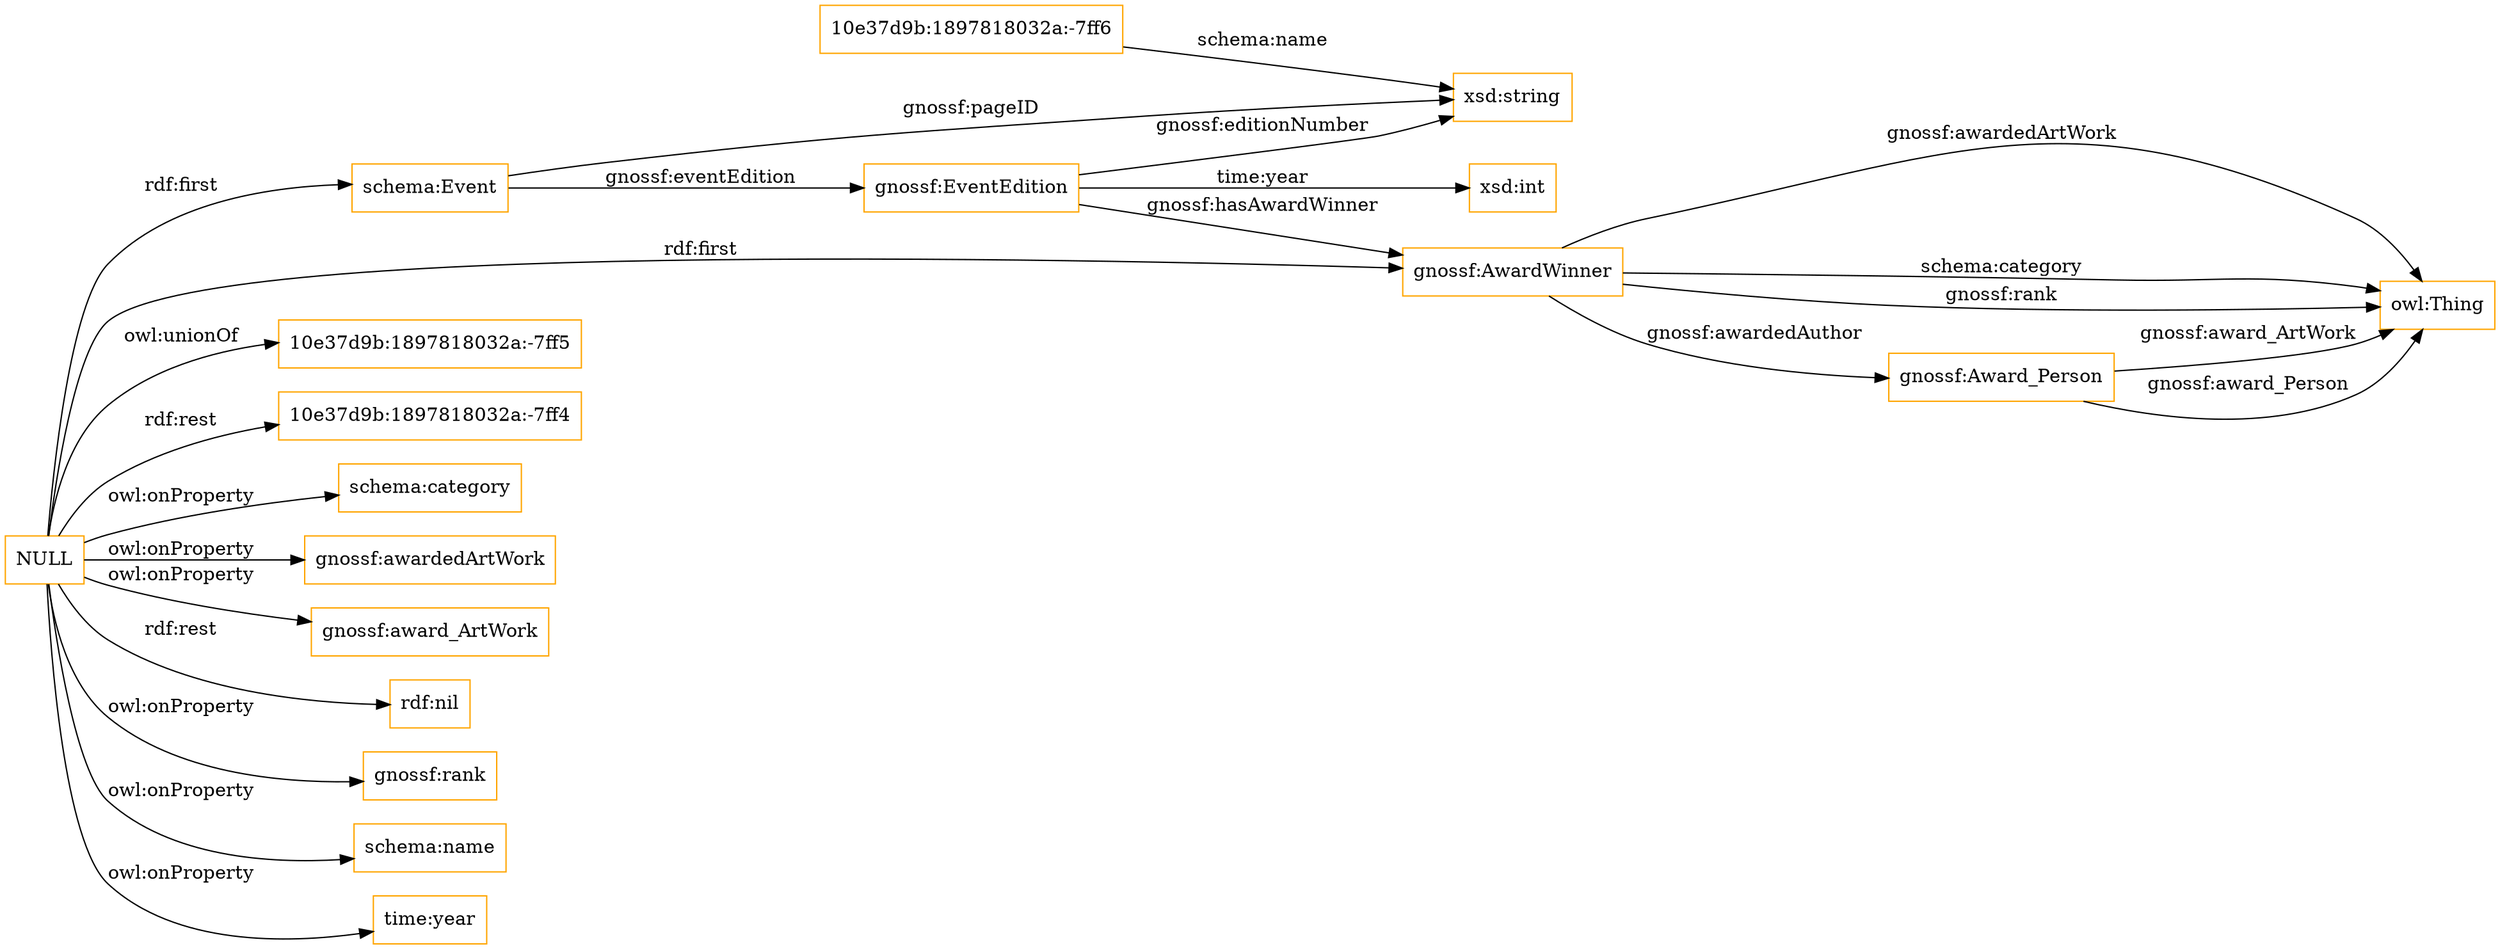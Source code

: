 digraph ar2dtool_diagram { 
rankdir=LR;
size="1501"
node [shape = rectangle, color="orange"]; "10e37d9b:1897818032a:-7ff6" "gnossf:AwardWinner" "schema:Event" "gnossf:Award_Person" "gnossf:EventEdition" ; /*classes style*/
	"NULL" -> "10e37d9b:1897818032a:-7ff5" [ label = "owl:unionOf" ];
	"NULL" -> "10e37d9b:1897818032a:-7ff4" [ label = "rdf:rest" ];
	"NULL" -> "schema:category" [ label = "owl:onProperty" ];
	"NULL" -> "gnossf:awardedArtWork" [ label = "owl:onProperty" ];
	"NULL" -> "gnossf:award_ArtWork" [ label = "owl:onProperty" ];
	"NULL" -> "rdf:nil" [ label = "rdf:rest" ];
	"NULL" -> "gnossf:AwardWinner" [ label = "rdf:first" ];
	"NULL" -> "gnossf:rank" [ label = "owl:onProperty" ];
	"NULL" -> "schema:name" [ label = "owl:onProperty" ];
	"NULL" -> "schema:Event" [ label = "rdf:first" ];
	"NULL" -> "time:year" [ label = "owl:onProperty" ];
	"gnossf:AwardWinner" -> "owl:Thing" [ label = "gnossf:awardedArtWork" ];
	"10e37d9b:1897818032a:-7ff6" -> "xsd:string" [ label = "schema:name" ];
	"gnossf:EventEdition" -> "xsd:string" [ label = "gnossf:editionNumber" ];
	"schema:Event" -> "gnossf:EventEdition" [ label = "gnossf:eventEdition" ];
	"gnossf:Award_Person" -> "owl:Thing" [ label = "gnossf:award_Person" ];
	"schema:Event" -> "xsd:string" [ label = "gnossf:pageID" ];
	"gnossf:AwardWinner" -> "owl:Thing" [ label = "schema:category" ];
	"gnossf:EventEdition" -> "gnossf:AwardWinner" [ label = "gnossf:hasAwardWinner" ];
	"gnossf:EventEdition" -> "xsd:int" [ label = "time:year" ];
	"gnossf:AwardWinner" -> "gnossf:Award_Person" [ label = "gnossf:awardedAuthor" ];
	"gnossf:Award_Person" -> "owl:Thing" [ label = "gnossf:award_ArtWork" ];
	"gnossf:AwardWinner" -> "owl:Thing" [ label = "gnossf:rank" ];

}
